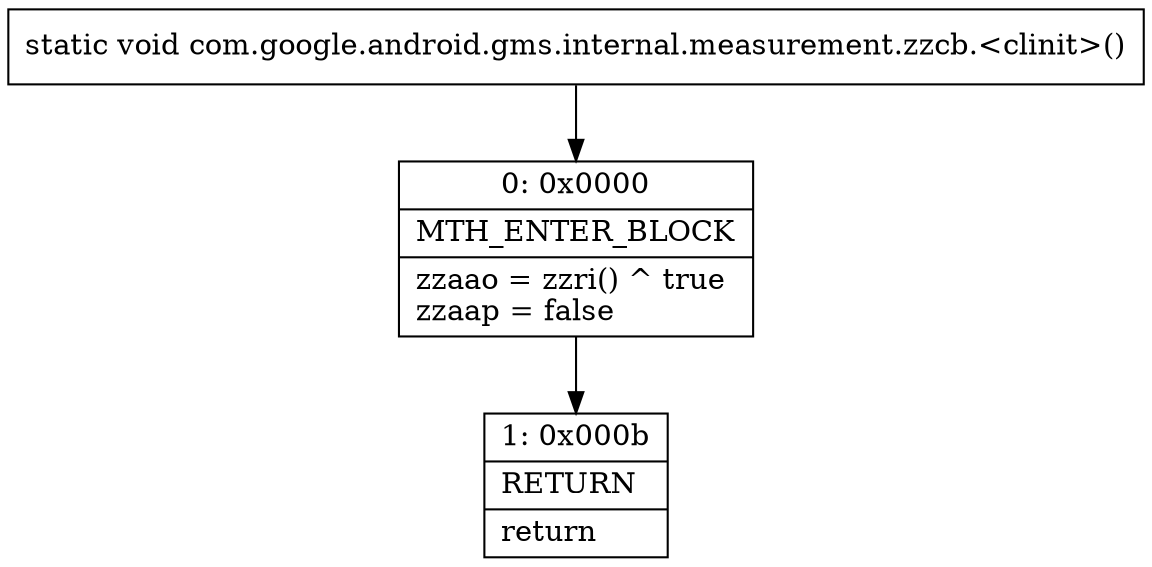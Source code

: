 digraph "CFG forcom.google.android.gms.internal.measurement.zzcb.\<clinit\>()V" {
Node_0 [shape=record,label="{0\:\ 0x0000|MTH_ENTER_BLOCK\l|zzaao = zzri() ^ true\lzzaap = false\l}"];
Node_1 [shape=record,label="{1\:\ 0x000b|RETURN\l|return\l}"];
MethodNode[shape=record,label="{static void com.google.android.gms.internal.measurement.zzcb.\<clinit\>() }"];
MethodNode -> Node_0;
Node_0 -> Node_1;
}

